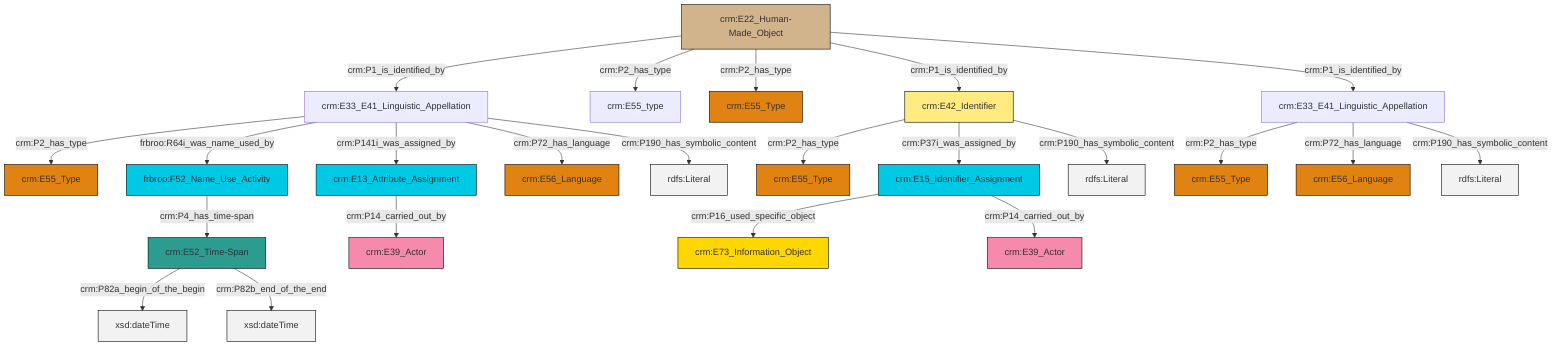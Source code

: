 graph TD
classDef Literal fill:#f2f2f2,stroke:#000000;
classDef CRM_Entity fill:#FFFFFF,stroke:#000000;
classDef Temporal_Entity fill:#00C9E6, stroke:#000000;
classDef Type fill:#E18312, stroke:#000000;
classDef Time-Span fill:#2C9C91, stroke:#000000;
classDef Appellation fill:#FFEB7F, stroke:#000000;
classDef Place fill:#008836, stroke:#000000;
classDef Persistent_Item fill:#B266B2, stroke:#000000;
classDef Conceptual_Object fill:#FFD700, stroke:#000000;
classDef Physical_Thing fill:#D2B48C, stroke:#000000;
classDef Actor fill:#f58aad, stroke:#000000;
classDef PC_Classes fill:#4ce600, stroke:#000000;
classDef Multi fill:#cccccc,stroke:#000000;

0["crm:E33_E41_Linguistic_Appellation"]:::Default -->|crm:P2_has_type| 1["crm:E55_Type"]:::Type
2["crm:E42_Identifier"]:::Appellation -->|crm:P2_has_type| 8["crm:E55_Type"]:::Type
11["crm:E33_E41_Linguistic_Appellation"]:::Default -->|crm:P2_has_type| 12["crm:E55_Type"]:::Type
13["crm:E22_Human-Made_Object"]:::Physical_Thing -->|crm:P1_is_identified_by| 0["crm:E33_E41_Linguistic_Appellation"]:::Default
11["crm:E33_E41_Linguistic_Appellation"]:::Default -->|crm:P72_has_language| 14["crm:E56_Language"]:::Type
16["crm:E15_Identifier_Assignment"]:::Temporal_Entity -->|crm:P16_used_specific_object| 17["crm:E73_Information_Object"]:::Conceptual_Object
0["crm:E33_E41_Linguistic_Appellation"]:::Default -->|frbroo:R64i_was_name_used_by| 23["frbroo:F52_Name_Use_Activity"]:::Temporal_Entity
0["crm:E33_E41_Linguistic_Appellation"]:::Default -->|crm:P141i_was_assigned_by| 24["crm:E13_Attribute_Assignment"]:::Temporal_Entity
11["crm:E33_E41_Linguistic_Appellation"]:::Default -->|crm:P190_has_symbolic_content| 25[rdfs:Literal]:::Literal
2["crm:E42_Identifier"]:::Appellation -->|crm:P37i_was_assigned_by| 16["crm:E15_Identifier_Assignment"]:::Temporal_Entity
13["crm:E22_Human-Made_Object"]:::Physical_Thing -->|crm:P2_has_type| 21["crm:E55_type"]:::Default
0["crm:E33_E41_Linguistic_Appellation"]:::Default -->|crm:P72_has_language| 6["crm:E56_Language"]:::Type
13["crm:E22_Human-Made_Object"]:::Physical_Thing -->|crm:P2_has_type| 4["crm:E55_Type"]:::Type
24["crm:E13_Attribute_Assignment"]:::Temporal_Entity -->|crm:P14_carried_out_by| 18["crm:E39_Actor"]:::Actor
13["crm:E22_Human-Made_Object"]:::Physical_Thing -->|crm:P1_is_identified_by| 2["crm:E42_Identifier"]:::Appellation
9["crm:E52_Time-Span"]:::Time-Span -->|crm:P82a_begin_of_the_begin| 34[xsd:dateTime]:::Literal
23["frbroo:F52_Name_Use_Activity"]:::Temporal_Entity -->|crm:P4_has_time-span| 9["crm:E52_Time-Span"]:::Time-Span
2["crm:E42_Identifier"]:::Appellation -->|crm:P190_has_symbolic_content| 35[rdfs:Literal]:::Literal
13["crm:E22_Human-Made_Object"]:::Physical_Thing -->|crm:P1_is_identified_by| 11["crm:E33_E41_Linguistic_Appellation"]:::Default
16["crm:E15_Identifier_Assignment"]:::Temporal_Entity -->|crm:P14_carried_out_by| 28["crm:E39_Actor"]:::Actor
0["crm:E33_E41_Linguistic_Appellation"]:::Default -->|crm:P190_has_symbolic_content| 39[rdfs:Literal]:::Literal
9["crm:E52_Time-Span"]:::Time-Span -->|crm:P82b_end_of_the_end| 40[xsd:dateTime]:::Literal